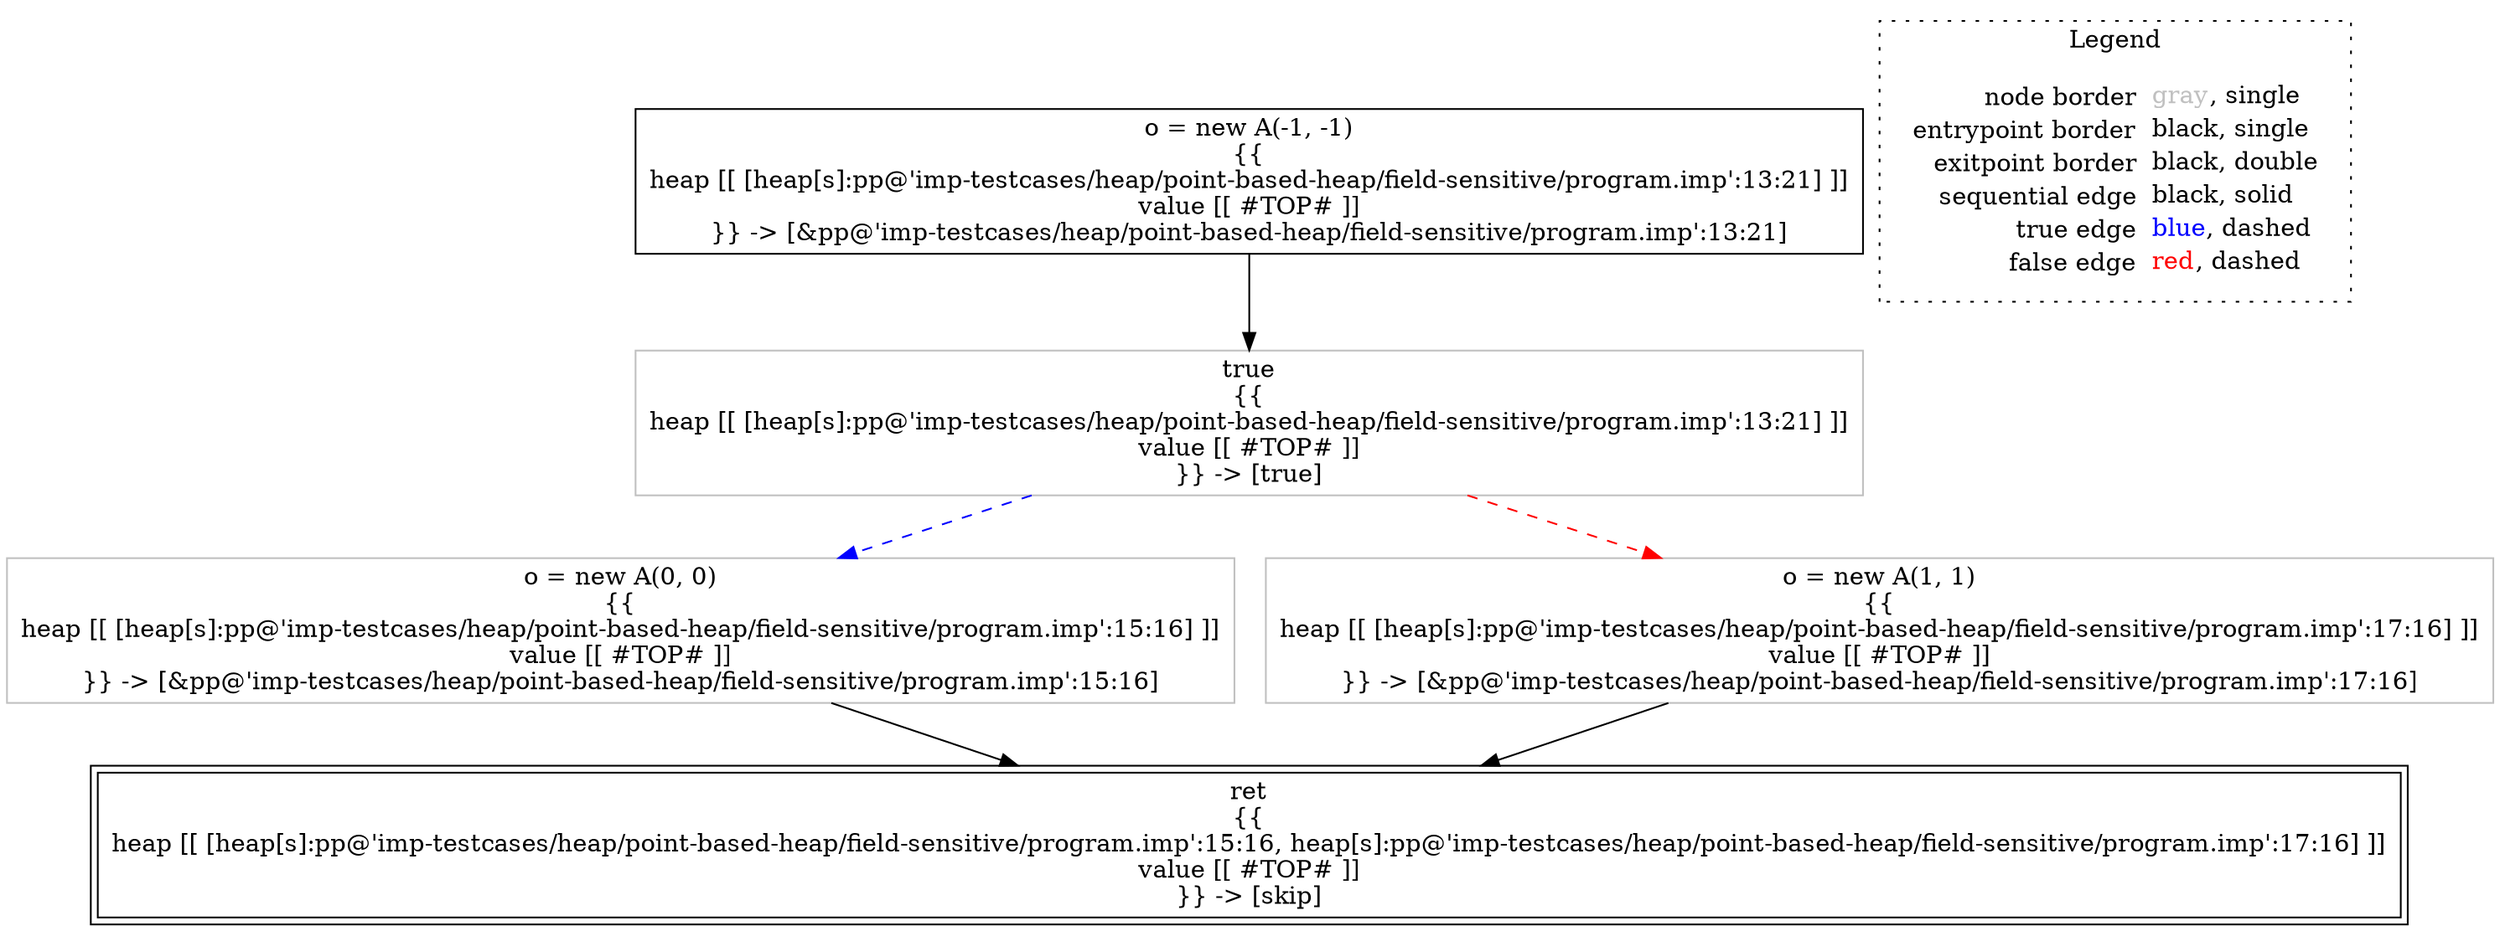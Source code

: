 digraph {
	"node0" [shape="rect",color="black",label=<o = new A(-1, -1)<BR/>{{<BR/>heap [[ [heap[s]:pp@'imp-testcases/heap/point-based-heap/field-sensitive/program.imp':13:21] ]]<BR/>value [[ #TOP# ]]<BR/>}} -&gt; [&amp;pp@'imp-testcases/heap/point-based-heap/field-sensitive/program.imp':13:21]>];
	"node1" [shape="rect",color="gray",label=<true<BR/>{{<BR/>heap [[ [heap[s]:pp@'imp-testcases/heap/point-based-heap/field-sensitive/program.imp':13:21] ]]<BR/>value [[ #TOP# ]]<BR/>}} -&gt; [true]>];
	"node2" [shape="rect",color="black",peripheries="2",label=<ret<BR/>{{<BR/>heap [[ [heap[s]:pp@'imp-testcases/heap/point-based-heap/field-sensitive/program.imp':15:16, heap[s]:pp@'imp-testcases/heap/point-based-heap/field-sensitive/program.imp':17:16] ]]<BR/>value [[ #TOP# ]]<BR/>}} -&gt; [skip]>];
	"node3" [shape="rect",color="gray",label=<o = new A(0, 0)<BR/>{{<BR/>heap [[ [heap[s]:pp@'imp-testcases/heap/point-based-heap/field-sensitive/program.imp':15:16] ]]<BR/>value [[ #TOP# ]]<BR/>}} -&gt; [&amp;pp@'imp-testcases/heap/point-based-heap/field-sensitive/program.imp':15:16]>];
	"node4" [shape="rect",color="gray",label=<o = new A(1, 1)<BR/>{{<BR/>heap [[ [heap[s]:pp@'imp-testcases/heap/point-based-heap/field-sensitive/program.imp':17:16] ]]<BR/>value [[ #TOP# ]]<BR/>}} -&gt; [&amp;pp@'imp-testcases/heap/point-based-heap/field-sensitive/program.imp':17:16]>];
	"node0" -> "node1" [color="black"];
	"node1" -> "node3" [color="blue",style="dashed"];
	"node1" -> "node4" [color="red",style="dashed"];
	"node3" -> "node2" [color="black"];
	"node4" -> "node2" [color="black"];
subgraph cluster_legend {
	label="Legend";
	style=dotted;
	node [shape=plaintext];
	"legend" [label=<<table border="0" cellpadding="2" cellspacing="0" cellborder="0"><tr><td align="right">node border&nbsp;</td><td align="left"><font color="gray">gray</font>, single</td></tr><tr><td align="right">entrypoint border&nbsp;</td><td align="left"><font color="black">black</font>, single</td></tr><tr><td align="right">exitpoint border&nbsp;</td><td align="left"><font color="black">black</font>, double</td></tr><tr><td align="right">sequential edge&nbsp;</td><td align="left"><font color="black">black</font>, solid</td></tr><tr><td align="right">true edge&nbsp;</td><td align="left"><font color="blue">blue</font>, dashed</td></tr><tr><td align="right">false edge&nbsp;</td><td align="left"><font color="red">red</font>, dashed</td></tr></table>>];
}

}
